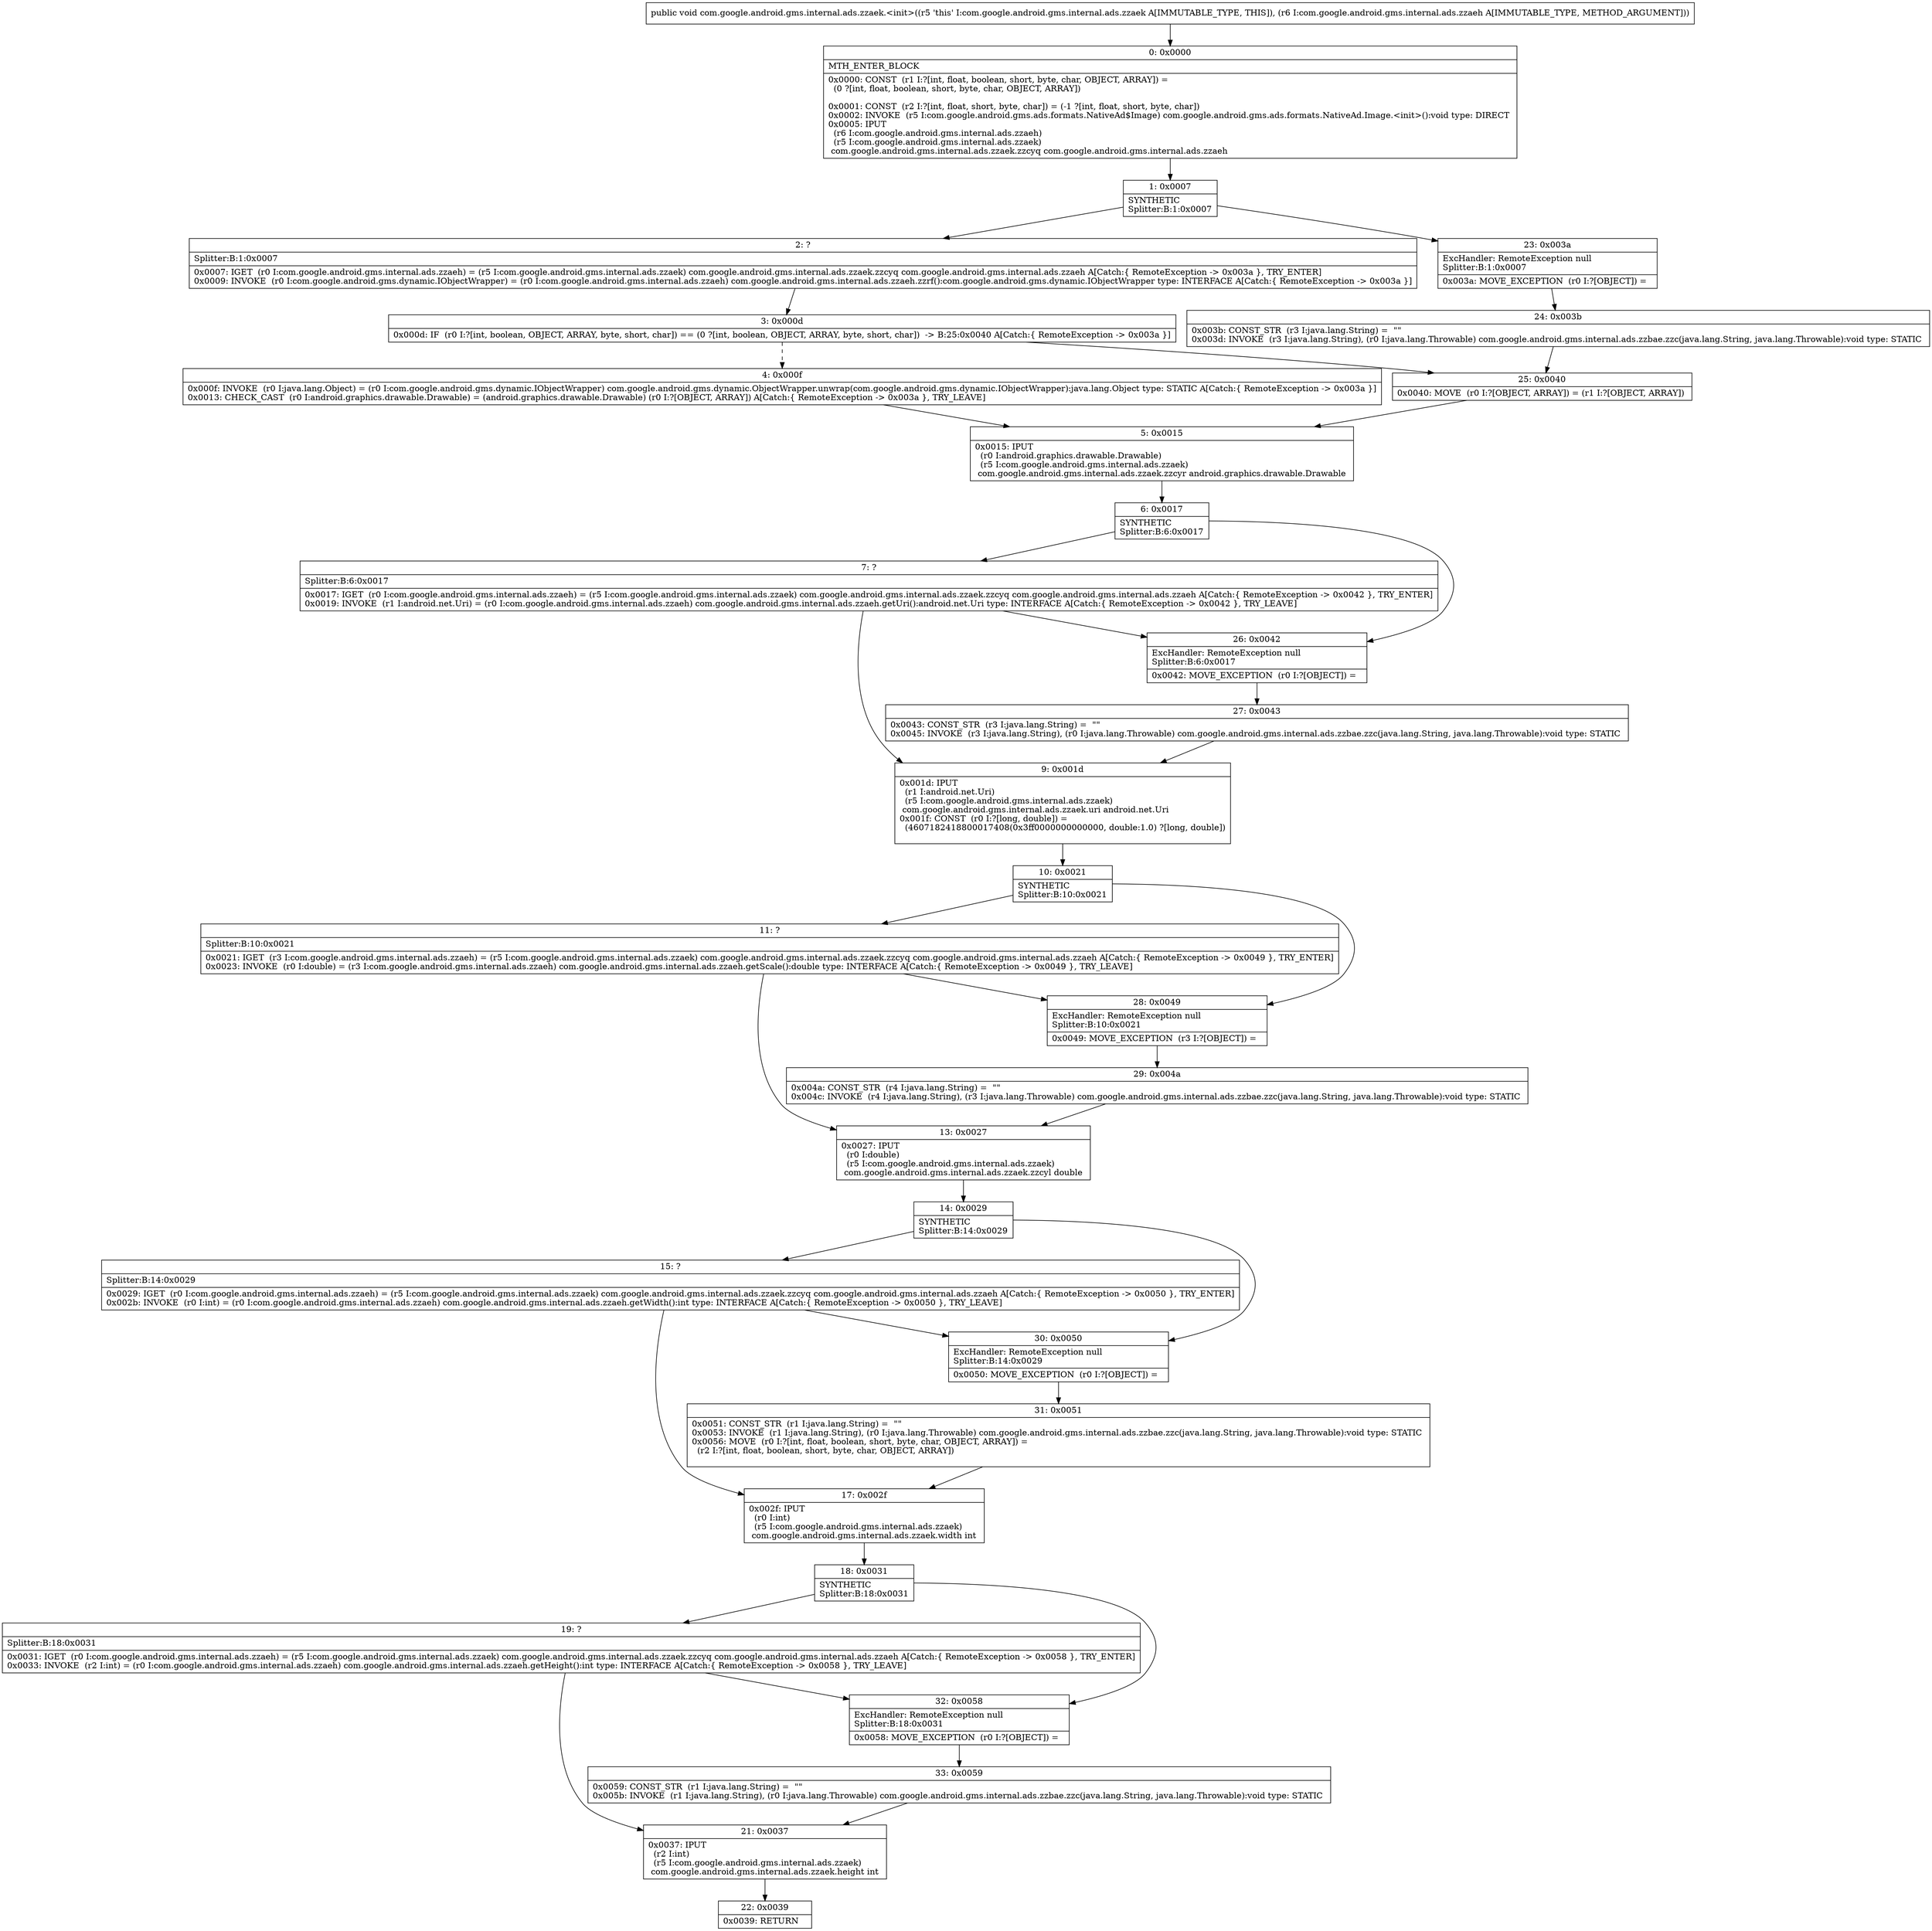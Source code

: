 digraph "CFG forcom.google.android.gms.internal.ads.zzaek.\<init\>(Lcom\/google\/android\/gms\/internal\/ads\/zzaeh;)V" {
Node_0 [shape=record,label="{0\:\ 0x0000|MTH_ENTER_BLOCK\l|0x0000: CONST  (r1 I:?[int, float, boolean, short, byte, char, OBJECT, ARRAY]) = \l  (0 ?[int, float, boolean, short, byte, char, OBJECT, ARRAY])\l \l0x0001: CONST  (r2 I:?[int, float, short, byte, char]) = (\-1 ?[int, float, short, byte, char]) \l0x0002: INVOKE  (r5 I:com.google.android.gms.ads.formats.NativeAd$Image) com.google.android.gms.ads.formats.NativeAd.Image.\<init\>():void type: DIRECT \l0x0005: IPUT  \l  (r6 I:com.google.android.gms.internal.ads.zzaeh)\l  (r5 I:com.google.android.gms.internal.ads.zzaek)\l com.google.android.gms.internal.ads.zzaek.zzcyq com.google.android.gms.internal.ads.zzaeh \l}"];
Node_1 [shape=record,label="{1\:\ 0x0007|SYNTHETIC\lSplitter:B:1:0x0007\l}"];
Node_2 [shape=record,label="{2\:\ ?|Splitter:B:1:0x0007\l|0x0007: IGET  (r0 I:com.google.android.gms.internal.ads.zzaeh) = (r5 I:com.google.android.gms.internal.ads.zzaek) com.google.android.gms.internal.ads.zzaek.zzcyq com.google.android.gms.internal.ads.zzaeh A[Catch:\{ RemoteException \-\> 0x003a \}, TRY_ENTER]\l0x0009: INVOKE  (r0 I:com.google.android.gms.dynamic.IObjectWrapper) = (r0 I:com.google.android.gms.internal.ads.zzaeh) com.google.android.gms.internal.ads.zzaeh.zzrf():com.google.android.gms.dynamic.IObjectWrapper type: INTERFACE A[Catch:\{ RemoteException \-\> 0x003a \}]\l}"];
Node_3 [shape=record,label="{3\:\ 0x000d|0x000d: IF  (r0 I:?[int, boolean, OBJECT, ARRAY, byte, short, char]) == (0 ?[int, boolean, OBJECT, ARRAY, byte, short, char])  \-\> B:25:0x0040 A[Catch:\{ RemoteException \-\> 0x003a \}]\l}"];
Node_4 [shape=record,label="{4\:\ 0x000f|0x000f: INVOKE  (r0 I:java.lang.Object) = (r0 I:com.google.android.gms.dynamic.IObjectWrapper) com.google.android.gms.dynamic.ObjectWrapper.unwrap(com.google.android.gms.dynamic.IObjectWrapper):java.lang.Object type: STATIC A[Catch:\{ RemoteException \-\> 0x003a \}]\l0x0013: CHECK_CAST  (r0 I:android.graphics.drawable.Drawable) = (android.graphics.drawable.Drawable) (r0 I:?[OBJECT, ARRAY]) A[Catch:\{ RemoteException \-\> 0x003a \}, TRY_LEAVE]\l}"];
Node_5 [shape=record,label="{5\:\ 0x0015|0x0015: IPUT  \l  (r0 I:android.graphics.drawable.Drawable)\l  (r5 I:com.google.android.gms.internal.ads.zzaek)\l com.google.android.gms.internal.ads.zzaek.zzcyr android.graphics.drawable.Drawable \l}"];
Node_6 [shape=record,label="{6\:\ 0x0017|SYNTHETIC\lSplitter:B:6:0x0017\l}"];
Node_7 [shape=record,label="{7\:\ ?|Splitter:B:6:0x0017\l|0x0017: IGET  (r0 I:com.google.android.gms.internal.ads.zzaeh) = (r5 I:com.google.android.gms.internal.ads.zzaek) com.google.android.gms.internal.ads.zzaek.zzcyq com.google.android.gms.internal.ads.zzaeh A[Catch:\{ RemoteException \-\> 0x0042 \}, TRY_ENTER]\l0x0019: INVOKE  (r1 I:android.net.Uri) = (r0 I:com.google.android.gms.internal.ads.zzaeh) com.google.android.gms.internal.ads.zzaeh.getUri():android.net.Uri type: INTERFACE A[Catch:\{ RemoteException \-\> 0x0042 \}, TRY_LEAVE]\l}"];
Node_9 [shape=record,label="{9\:\ 0x001d|0x001d: IPUT  \l  (r1 I:android.net.Uri)\l  (r5 I:com.google.android.gms.internal.ads.zzaek)\l com.google.android.gms.internal.ads.zzaek.uri android.net.Uri \l0x001f: CONST  (r0 I:?[long, double]) = \l  (4607182418800017408(0x3ff0000000000000, double:1.0) ?[long, double])\l \l}"];
Node_10 [shape=record,label="{10\:\ 0x0021|SYNTHETIC\lSplitter:B:10:0x0021\l}"];
Node_11 [shape=record,label="{11\:\ ?|Splitter:B:10:0x0021\l|0x0021: IGET  (r3 I:com.google.android.gms.internal.ads.zzaeh) = (r5 I:com.google.android.gms.internal.ads.zzaek) com.google.android.gms.internal.ads.zzaek.zzcyq com.google.android.gms.internal.ads.zzaeh A[Catch:\{ RemoteException \-\> 0x0049 \}, TRY_ENTER]\l0x0023: INVOKE  (r0 I:double) = (r3 I:com.google.android.gms.internal.ads.zzaeh) com.google.android.gms.internal.ads.zzaeh.getScale():double type: INTERFACE A[Catch:\{ RemoteException \-\> 0x0049 \}, TRY_LEAVE]\l}"];
Node_13 [shape=record,label="{13\:\ 0x0027|0x0027: IPUT  \l  (r0 I:double)\l  (r5 I:com.google.android.gms.internal.ads.zzaek)\l com.google.android.gms.internal.ads.zzaek.zzcyl double \l}"];
Node_14 [shape=record,label="{14\:\ 0x0029|SYNTHETIC\lSplitter:B:14:0x0029\l}"];
Node_15 [shape=record,label="{15\:\ ?|Splitter:B:14:0x0029\l|0x0029: IGET  (r0 I:com.google.android.gms.internal.ads.zzaeh) = (r5 I:com.google.android.gms.internal.ads.zzaek) com.google.android.gms.internal.ads.zzaek.zzcyq com.google.android.gms.internal.ads.zzaeh A[Catch:\{ RemoteException \-\> 0x0050 \}, TRY_ENTER]\l0x002b: INVOKE  (r0 I:int) = (r0 I:com.google.android.gms.internal.ads.zzaeh) com.google.android.gms.internal.ads.zzaeh.getWidth():int type: INTERFACE A[Catch:\{ RemoteException \-\> 0x0050 \}, TRY_LEAVE]\l}"];
Node_17 [shape=record,label="{17\:\ 0x002f|0x002f: IPUT  \l  (r0 I:int)\l  (r5 I:com.google.android.gms.internal.ads.zzaek)\l com.google.android.gms.internal.ads.zzaek.width int \l}"];
Node_18 [shape=record,label="{18\:\ 0x0031|SYNTHETIC\lSplitter:B:18:0x0031\l}"];
Node_19 [shape=record,label="{19\:\ ?|Splitter:B:18:0x0031\l|0x0031: IGET  (r0 I:com.google.android.gms.internal.ads.zzaeh) = (r5 I:com.google.android.gms.internal.ads.zzaek) com.google.android.gms.internal.ads.zzaek.zzcyq com.google.android.gms.internal.ads.zzaeh A[Catch:\{ RemoteException \-\> 0x0058 \}, TRY_ENTER]\l0x0033: INVOKE  (r2 I:int) = (r0 I:com.google.android.gms.internal.ads.zzaeh) com.google.android.gms.internal.ads.zzaeh.getHeight():int type: INTERFACE A[Catch:\{ RemoteException \-\> 0x0058 \}, TRY_LEAVE]\l}"];
Node_21 [shape=record,label="{21\:\ 0x0037|0x0037: IPUT  \l  (r2 I:int)\l  (r5 I:com.google.android.gms.internal.ads.zzaek)\l com.google.android.gms.internal.ads.zzaek.height int \l}"];
Node_22 [shape=record,label="{22\:\ 0x0039|0x0039: RETURN   \l}"];
Node_23 [shape=record,label="{23\:\ 0x003a|ExcHandler: RemoteException null\lSplitter:B:1:0x0007\l|0x003a: MOVE_EXCEPTION  (r0 I:?[OBJECT]) =  \l}"];
Node_24 [shape=record,label="{24\:\ 0x003b|0x003b: CONST_STR  (r3 I:java.lang.String) =  \"\" \l0x003d: INVOKE  (r3 I:java.lang.String), (r0 I:java.lang.Throwable) com.google.android.gms.internal.ads.zzbae.zzc(java.lang.String, java.lang.Throwable):void type: STATIC \l}"];
Node_25 [shape=record,label="{25\:\ 0x0040|0x0040: MOVE  (r0 I:?[OBJECT, ARRAY]) = (r1 I:?[OBJECT, ARRAY]) \l}"];
Node_26 [shape=record,label="{26\:\ 0x0042|ExcHandler: RemoteException null\lSplitter:B:6:0x0017\l|0x0042: MOVE_EXCEPTION  (r0 I:?[OBJECT]) =  \l}"];
Node_27 [shape=record,label="{27\:\ 0x0043|0x0043: CONST_STR  (r3 I:java.lang.String) =  \"\" \l0x0045: INVOKE  (r3 I:java.lang.String), (r0 I:java.lang.Throwable) com.google.android.gms.internal.ads.zzbae.zzc(java.lang.String, java.lang.Throwable):void type: STATIC \l}"];
Node_28 [shape=record,label="{28\:\ 0x0049|ExcHandler: RemoteException null\lSplitter:B:10:0x0021\l|0x0049: MOVE_EXCEPTION  (r3 I:?[OBJECT]) =  \l}"];
Node_29 [shape=record,label="{29\:\ 0x004a|0x004a: CONST_STR  (r4 I:java.lang.String) =  \"\" \l0x004c: INVOKE  (r4 I:java.lang.String), (r3 I:java.lang.Throwable) com.google.android.gms.internal.ads.zzbae.zzc(java.lang.String, java.lang.Throwable):void type: STATIC \l}"];
Node_30 [shape=record,label="{30\:\ 0x0050|ExcHandler: RemoteException null\lSplitter:B:14:0x0029\l|0x0050: MOVE_EXCEPTION  (r0 I:?[OBJECT]) =  \l}"];
Node_31 [shape=record,label="{31\:\ 0x0051|0x0051: CONST_STR  (r1 I:java.lang.String) =  \"\" \l0x0053: INVOKE  (r1 I:java.lang.String), (r0 I:java.lang.Throwable) com.google.android.gms.internal.ads.zzbae.zzc(java.lang.String, java.lang.Throwable):void type: STATIC \l0x0056: MOVE  (r0 I:?[int, float, boolean, short, byte, char, OBJECT, ARRAY]) = \l  (r2 I:?[int, float, boolean, short, byte, char, OBJECT, ARRAY])\l \l}"];
Node_32 [shape=record,label="{32\:\ 0x0058|ExcHandler: RemoteException null\lSplitter:B:18:0x0031\l|0x0058: MOVE_EXCEPTION  (r0 I:?[OBJECT]) =  \l}"];
Node_33 [shape=record,label="{33\:\ 0x0059|0x0059: CONST_STR  (r1 I:java.lang.String) =  \"\" \l0x005b: INVOKE  (r1 I:java.lang.String), (r0 I:java.lang.Throwable) com.google.android.gms.internal.ads.zzbae.zzc(java.lang.String, java.lang.Throwable):void type: STATIC \l}"];
MethodNode[shape=record,label="{public void com.google.android.gms.internal.ads.zzaek.\<init\>((r5 'this' I:com.google.android.gms.internal.ads.zzaek A[IMMUTABLE_TYPE, THIS]), (r6 I:com.google.android.gms.internal.ads.zzaeh A[IMMUTABLE_TYPE, METHOD_ARGUMENT])) }"];
MethodNode -> Node_0;
Node_0 -> Node_1;
Node_1 -> Node_2;
Node_1 -> Node_23;
Node_2 -> Node_3;
Node_3 -> Node_4[style=dashed];
Node_3 -> Node_25;
Node_4 -> Node_5;
Node_5 -> Node_6;
Node_6 -> Node_7;
Node_6 -> Node_26;
Node_7 -> Node_26;
Node_7 -> Node_9;
Node_9 -> Node_10;
Node_10 -> Node_11;
Node_10 -> Node_28;
Node_11 -> Node_28;
Node_11 -> Node_13;
Node_13 -> Node_14;
Node_14 -> Node_15;
Node_14 -> Node_30;
Node_15 -> Node_30;
Node_15 -> Node_17;
Node_17 -> Node_18;
Node_18 -> Node_19;
Node_18 -> Node_32;
Node_19 -> Node_32;
Node_19 -> Node_21;
Node_21 -> Node_22;
Node_23 -> Node_24;
Node_24 -> Node_25;
Node_25 -> Node_5;
Node_26 -> Node_27;
Node_27 -> Node_9;
Node_28 -> Node_29;
Node_29 -> Node_13;
Node_30 -> Node_31;
Node_31 -> Node_17;
Node_32 -> Node_33;
Node_33 -> Node_21;
}

